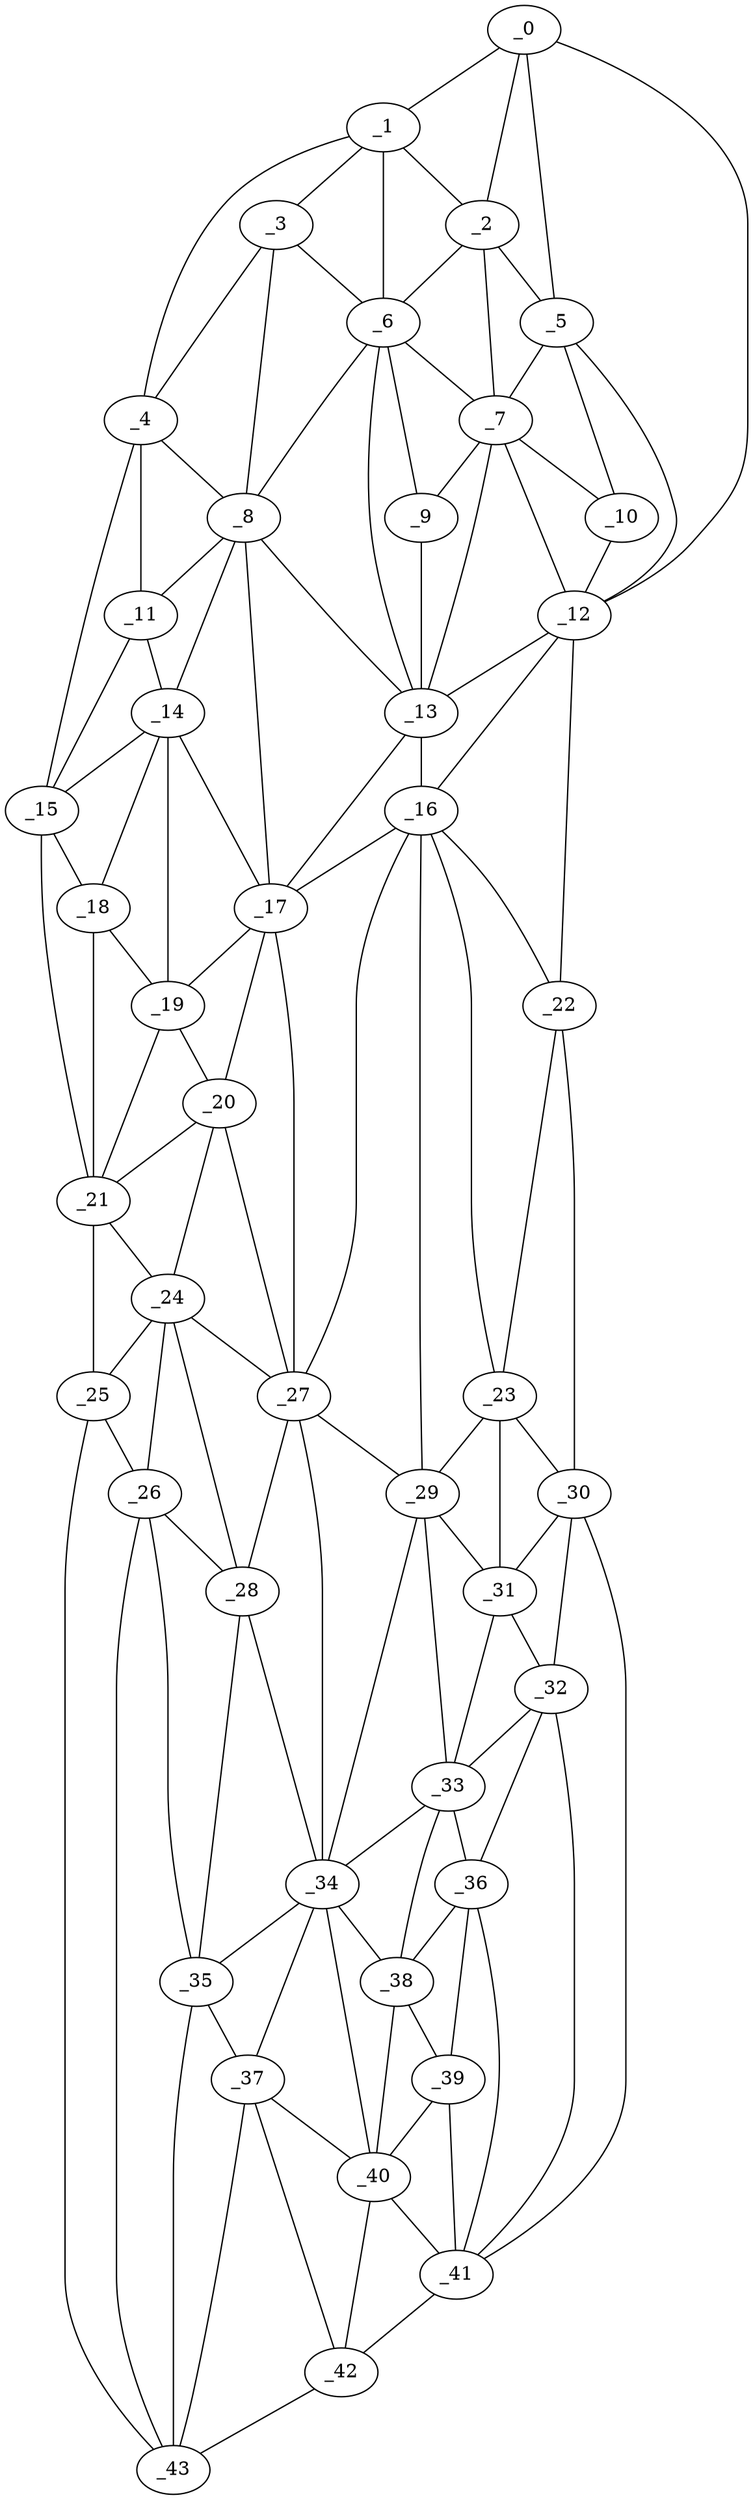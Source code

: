 graph "obj87__20.gxl" {
	_0	 [x=4,
		y=42];
	_1	 [x=7,
		y=52];
	_0 -- _1	 [valence=1];
	_2	 [x=15,
		y=43];
	_0 -- _2	 [valence=2];
	_5	 [x=24,
		y=37];
	_0 -- _5	 [valence=1];
	_12	 [x=40,
		y=31];
	_0 -- _12	 [valence=1];
	_1 -- _2	 [valence=1];
	_3	 [x=22,
		y=78];
	_1 -- _3	 [valence=1];
	_4	 [x=23,
		y=86];
	_1 -- _4	 [valence=1];
	_6	 [x=28,
		y=54];
	_1 -- _6	 [valence=2];
	_2 -- _5	 [valence=2];
	_2 -- _6	 [valence=2];
	_7	 [x=29,
		y=46];
	_2 -- _7	 [valence=2];
	_3 -- _4	 [valence=2];
	_3 -- _6	 [valence=2];
	_8	 [x=29,
		y=79];
	_3 -- _8	 [valence=1];
	_4 -- _8	 [valence=2];
	_11	 [x=34,
		y=85];
	_4 -- _11	 [valence=1];
	_15	 [x=47,
		y=92];
	_4 -- _15	 [valence=1];
	_5 -- _7	 [valence=2];
	_10	 [x=33,
		y=34];
	_5 -- _10	 [valence=2];
	_5 -- _12	 [valence=2];
	_6 -- _7	 [valence=2];
	_6 -- _8	 [valence=2];
	_9	 [x=31,
		y=51];
	_6 -- _9	 [valence=2];
	_13	 [x=43,
		y=56];
	_6 -- _13	 [valence=1];
	_7 -- _9	 [valence=1];
	_7 -- _10	 [valence=1];
	_7 -- _12	 [valence=2];
	_7 -- _13	 [valence=1];
	_8 -- _11	 [valence=2];
	_8 -- _13	 [valence=2];
	_14	 [x=45,
		y=83];
	_8 -- _14	 [valence=2];
	_17	 [x=53,
		y=73];
	_8 -- _17	 [valence=2];
	_9 -- _13	 [valence=2];
	_10 -- _12	 [valence=2];
	_11 -- _14	 [valence=1];
	_11 -- _15	 [valence=2];
	_12 -- _13	 [valence=2];
	_16	 [x=52,
		y=59];
	_12 -- _16	 [valence=2];
	_22	 [x=67,
		y=29];
	_12 -- _22	 [valence=1];
	_13 -- _16	 [valence=2];
	_13 -- _17	 [valence=1];
	_14 -- _15	 [valence=2];
	_14 -- _17	 [valence=1];
	_18	 [x=54,
		y=91];
	_14 -- _18	 [valence=1];
	_19	 [x=56,
		y=83];
	_14 -- _19	 [valence=1];
	_15 -- _18	 [valence=1];
	_21	 [x=65,
		y=92];
	_15 -- _21	 [valence=1];
	_16 -- _17	 [valence=2];
	_16 -- _22	 [valence=2];
	_23	 [x=73,
		y=30];
	_16 -- _23	 [valence=2];
	_27	 [x=85,
		y=72];
	_16 -- _27	 [valence=2];
	_29	 [x=86,
		y=57];
	_16 -- _29	 [valence=1];
	_17 -- _19	 [valence=2];
	_20	 [x=64,
		y=82];
	_17 -- _20	 [valence=2];
	_17 -- _27	 [valence=1];
	_18 -- _19	 [valence=2];
	_18 -- _21	 [valence=2];
	_19 -- _20	 [valence=1];
	_19 -- _21	 [valence=1];
	_20 -- _21	 [valence=1];
	_24	 [x=74,
		y=82];
	_20 -- _24	 [valence=2];
	_20 -- _27	 [valence=1];
	_21 -- _24	 [valence=2];
	_25	 [x=75,
		y=92];
	_21 -- _25	 [valence=1];
	_22 -- _23	 [valence=1];
	_30	 [x=87,
		y=32];
	_22 -- _30	 [valence=1];
	_23 -- _29	 [valence=2];
	_23 -- _30	 [valence=2];
	_31	 [x=91,
		y=44];
	_23 -- _31	 [valence=2];
	_24 -- _25	 [valence=2];
	_26	 [x=83,
		y=90];
	_24 -- _26	 [valence=2];
	_24 -- _27	 [valence=2];
	_28	 [x=85,
		y=80];
	_24 -- _28	 [valence=2];
	_25 -- _26	 [valence=1];
	_43	 [x=122,
		y=86];
	_25 -- _43	 [valence=1];
	_26 -- _28	 [valence=2];
	_35	 [x=109,
		y=84];
	_26 -- _35	 [valence=1];
	_26 -- _43	 [valence=1];
	_27 -- _28	 [valence=2];
	_27 -- _29	 [valence=2];
	_34	 [x=104,
		y=72];
	_27 -- _34	 [valence=1];
	_28 -- _34	 [valence=2];
	_28 -- _35	 [valence=1];
	_29 -- _31	 [valence=2];
	_33	 [x=100,
		y=46];
	_29 -- _33	 [valence=1];
	_29 -- _34	 [valence=2];
	_30 -- _31	 [valence=1];
	_32	 [x=96,
		y=37];
	_30 -- _32	 [valence=1];
	_41	 [x=122,
		y=42];
	_30 -- _41	 [valence=1];
	_31 -- _32	 [valence=2];
	_31 -- _33	 [valence=2];
	_32 -- _33	 [valence=1];
	_36	 [x=111,
		y=43];
	_32 -- _36	 [valence=1];
	_32 -- _41	 [valence=2];
	_33 -- _34	 [valence=2];
	_33 -- _36	 [valence=1];
	_38	 [x=120,
		y=60];
	_33 -- _38	 [valence=1];
	_34 -- _35	 [valence=2];
	_37	 [x=111,
		y=76];
	_34 -- _37	 [valence=2];
	_34 -- _38	 [valence=2];
	_40	 [x=121,
		y=65];
	_34 -- _40	 [valence=1];
	_35 -- _37	 [valence=2];
	_35 -- _43	 [valence=1];
	_36 -- _38	 [valence=1];
	_39	 [x=121,
		y=50];
	_36 -- _39	 [valence=2];
	_36 -- _41	 [valence=2];
	_37 -- _40	 [valence=2];
	_42	 [x=122,
		y=75];
	_37 -- _42	 [valence=1];
	_37 -- _43	 [valence=2];
	_38 -- _39	 [valence=2];
	_38 -- _40	 [valence=1];
	_39 -- _40	 [valence=2];
	_39 -- _41	 [valence=2];
	_40 -- _41	 [valence=2];
	_40 -- _42	 [valence=2];
	_41 -- _42	 [valence=1];
	_42 -- _43	 [valence=1];
}
